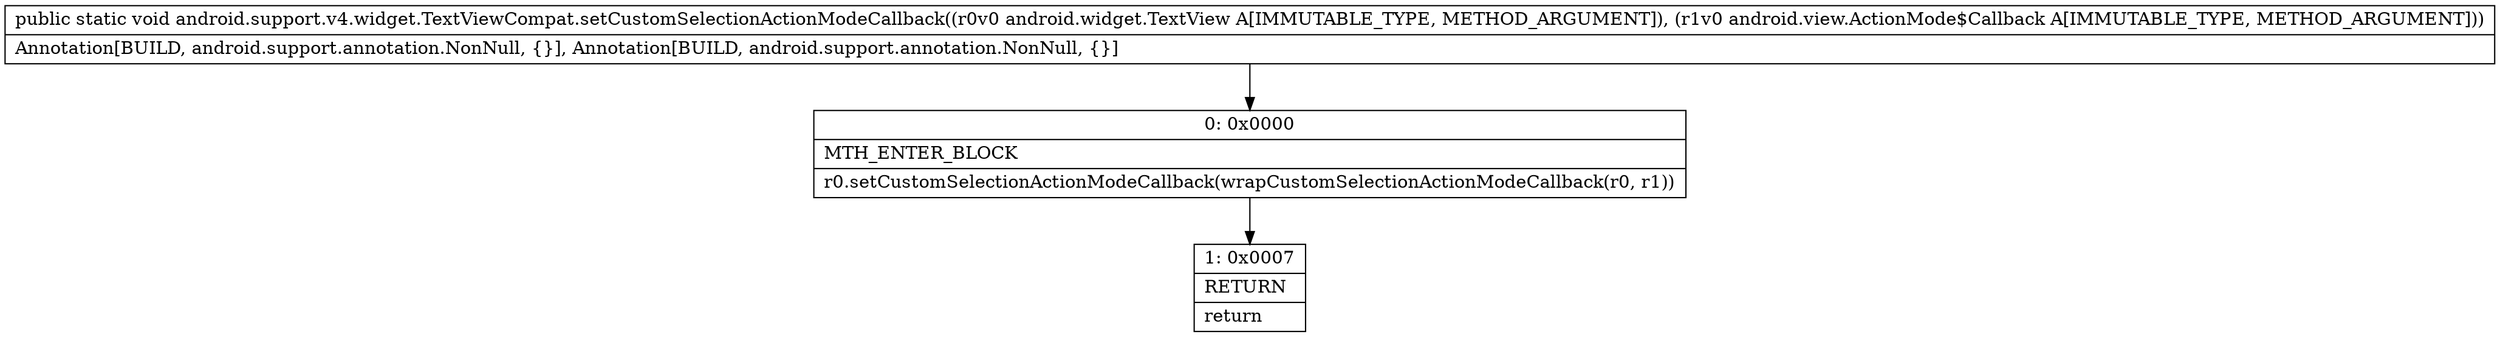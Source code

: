 digraph "CFG forandroid.support.v4.widget.TextViewCompat.setCustomSelectionActionModeCallback(Landroid\/widget\/TextView;Landroid\/view\/ActionMode$Callback;)V" {
Node_0 [shape=record,label="{0\:\ 0x0000|MTH_ENTER_BLOCK\l|r0.setCustomSelectionActionModeCallback(wrapCustomSelectionActionModeCallback(r0, r1))\l}"];
Node_1 [shape=record,label="{1\:\ 0x0007|RETURN\l|return\l}"];
MethodNode[shape=record,label="{public static void android.support.v4.widget.TextViewCompat.setCustomSelectionActionModeCallback((r0v0 android.widget.TextView A[IMMUTABLE_TYPE, METHOD_ARGUMENT]), (r1v0 android.view.ActionMode$Callback A[IMMUTABLE_TYPE, METHOD_ARGUMENT]))  | Annotation[BUILD, android.support.annotation.NonNull, \{\}], Annotation[BUILD, android.support.annotation.NonNull, \{\}]\l}"];
MethodNode -> Node_0;
Node_0 -> Node_1;
}

